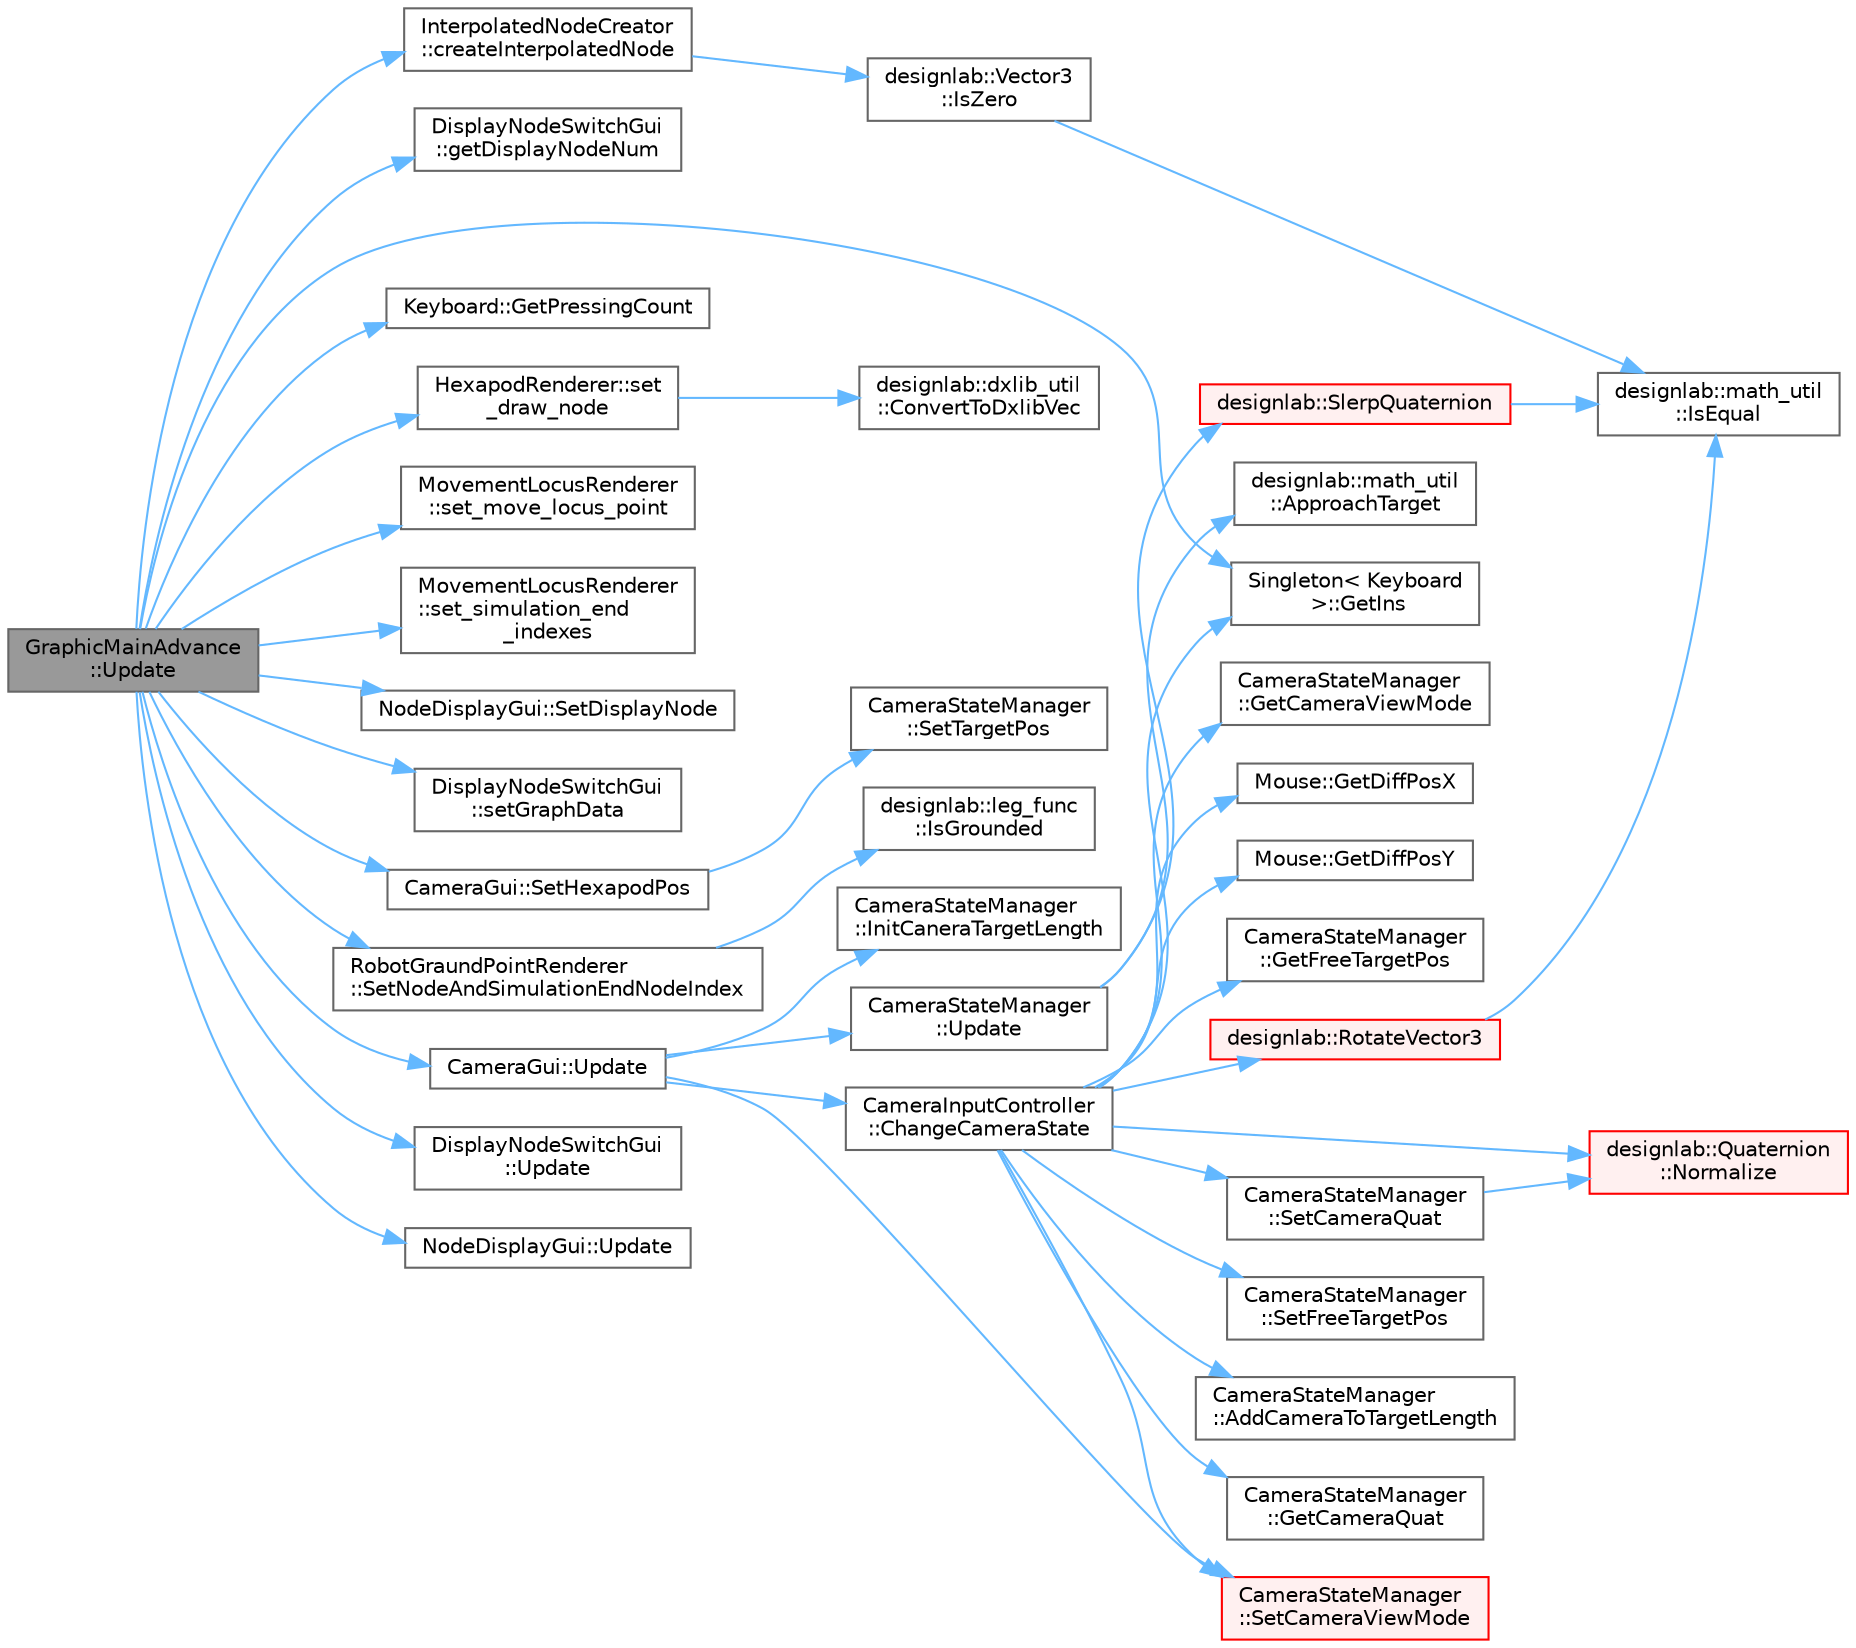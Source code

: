 digraph "GraphicMainAdvance::Update"
{
 // LATEX_PDF_SIZE
  bgcolor="transparent";
  edge [fontname=Helvetica,fontsize=10,labelfontname=Helvetica,labelfontsize=10];
  node [fontname=Helvetica,fontsize=10,shape=box,height=0.2,width=0.4];
  rankdir="LR";
  Node1 [id="Node000001",label="GraphicMainAdvance\l::Update",height=0.2,width=0.4,color="gray40", fillcolor="grey60", style="filled", fontcolor="black",tooltip="描画画面の更新を行う．純粋仮想関数のため，継承先では必ずoverrideする必要がある．"];
  Node1 -> Node2 [id="edge1_Node000001_Node000002",color="steelblue1",style="solid",tooltip=" "];
  Node2 [id="Node000002",label="InterpolatedNodeCreator\l::createInterpolatedNode",height=0.2,width=0.4,color="grey40", fillcolor="white", style="filled",URL="$class_interpolated_node_creator.html#a314093826e71fa6321b1fa5ebceaf6da",tooltip="ノード間を補間する"];
  Node2 -> Node3 [id="edge2_Node000002_Node000003",color="steelblue1",style="solid",tooltip=" "];
  Node3 [id="Node000003",label="designlab::Vector3\l::IsZero",height=0.2,width=0.4,color="grey40", fillcolor="white", style="filled",URL="$structdesignlab_1_1_vector3.html#a1a61d0a698b66fe9a856d539cec42925",tooltip="x,y,zともに絶対値が許容誤差以下の値ならばtrueを返す．"];
  Node3 -> Node4 [id="edge3_Node000003_Node000004",color="steelblue1",style="solid",tooltip=" "];
  Node4 [id="Node000004",label="designlab::math_util\l::IsEqual",height=0.2,width=0.4,color="grey40", fillcolor="white", style="filled",URL="$namespacedesignlab_1_1math__util.html#a44a42787b2445c454d3afed817c1769e",tooltip="C++において，小数同士の計算は誤差が出てしまう．誤差込みで値が等しいか調べる．"];
  Node1 -> Node5 [id="edge4_Node000001_Node000005",color="steelblue1",style="solid",tooltip=" "];
  Node5 [id="Node000005",label="DisplayNodeSwitchGui\l::getDisplayNodeNum",height=0.2,width=0.4,color="grey40", fillcolor="white", style="filled",URL="$class_display_node_switch_gui.html#aba245fa7f342e894f78d7d4a97534663",tooltip="現在表示するノードの番号を取得する"];
  Node1 -> Node6 [id="edge5_Node000001_Node000006",color="steelblue1",style="solid",tooltip=" "];
  Node6 [id="Node000006",label="Singleton\< Keyboard\l \>::GetIns",height=0.2,width=0.4,color="grey40", fillcolor="white", style="filled",URL="$class_singleton.html#a91badcd3446f8897e73bd1af9c7a37ff",tooltip="インスタンスを取得する．   このクラスを継承したクラスは クラス名::getIns()-> の形式でメンバ関数を呼び出す．"];
  Node1 -> Node7 [id="edge6_Node000001_Node000007",color="steelblue1",style="solid",tooltip=" "];
  Node7 [id="Node000007",label="Keyboard::GetPressingCount",height=0.2,width=0.4,color="grey40", fillcolor="white", style="filled",URL="$class_keyboard.html#a8bb5f43cc39e22349160068d5140e6f6",tooltip="keyCodeのキーが押されているフレーム数を取得する．"];
  Node1 -> Node8 [id="edge7_Node000001_Node000008",color="steelblue1",style="solid",tooltip=" "];
  Node8 [id="Node000008",label="HexapodRenderer::set\l_draw_node",height=0.2,width=0.4,color="grey40", fillcolor="white", style="filled",URL="$class_hexapod_renderer.html#a1da14c8e1e413d5f55a8fab7b04fb57b",tooltip="ロボットの状態を更新する．"];
  Node8 -> Node9 [id="edge8_Node000008_Node000009",color="steelblue1",style="solid",tooltip=" "];
  Node9 [id="Node000009",label="designlab::dxlib_util\l::ConvertToDxlibVec",height=0.2,width=0.4,color="grey40", fillcolor="white", style="filled",URL="$namespacedesignlab_1_1dxlib__util.html#a6873d18685f86e3d6c7675898830c6f0",tooltip="Dxlibの座標を示すVECTORと，このプログラムで使用しているVectorを変換する．   ロボット座標系は右手座標系，Dxlibは左手座標系(工学は右手・ゲームライブラリは左手が多い気がする)なの..."];
  Node1 -> Node10 [id="edge9_Node000001_Node000010",color="steelblue1",style="solid",tooltip=" "];
  Node10 [id="Node000010",label="MovementLocusRenderer\l::set_move_locus_point",height=0.2,width=0.4,color="grey40", fillcolor="white", style="filled",URL="$class_movement_locus_renderer.html#a8478cb8a72e68f6c03547bac4e5f9022",tooltip="ロボットの移動軌跡を記録する．"];
  Node1 -> Node11 [id="edge10_Node000001_Node000011",color="steelblue1",style="solid",tooltip=" "];
  Node11 [id="Node000011",label="MovementLocusRenderer\l::set_simulation_end\l_indexes",height=0.2,width=0.4,color="grey40", fillcolor="white", style="filled",URL="$class_movement_locus_renderer.html#a3d4e8da28f0dfd1d6efdf91129f88570",tooltip="シミュレーションの終了点を取得する"];
  Node1 -> Node12 [id="edge11_Node000001_Node000012",color="steelblue1",style="solid",tooltip=" "];
  Node12 [id="Node000012",label="NodeDisplayGui::SetDisplayNode",height=0.2,width=0.4,color="grey40", fillcolor="white", style="filled",URL="$class_node_display_gui.html#a7ebd117b97976bfd5885414e7cbdbb25",tooltip="表示するノードを設定する，その後関節の角度を計算し，セットする"];
  Node1 -> Node13 [id="edge12_Node000001_Node000013",color="steelblue1",style="solid",tooltip=" "];
  Node13 [id="Node000013",label="DisplayNodeSwitchGui\l::setGraphData",height=0.2,width=0.4,color="grey40", fillcolor="white", style="filled",URL="$class_display_node_switch_gui.html#ada40eaf26e259d8a3d29b03e538f9dbd",tooltip="GUIに表示するノードの情報を設定する"];
  Node1 -> Node14 [id="edge13_Node000001_Node000014",color="steelblue1",style="solid",tooltip=" "];
  Node14 [id="Node000014",label="CameraGui::SetHexapodPos",height=0.2,width=0.4,color="grey40", fillcolor="white", style="filled",URL="$class_camera_gui.html#a7e92e9302d05ea281203fc91a1108d16",tooltip="カメラが注視するロボットの座標を設定する"];
  Node14 -> Node15 [id="edge14_Node000014_Node000015",color="steelblue1",style="solid",tooltip=" "];
  Node15 [id="Node000015",label="CameraStateManager\l::SetTargetPos",height=0.2,width=0.4,color="grey40", fillcolor="white", style="filled",URL="$class_camera_state_manager.html#adfcaa7e32758f9c1e9315359c72b7c4d",tooltip="カメラの注視する目標の座標をセットする   cameraのmodeがFREE_CONTROLLED_TARGETの時はセットできない"];
  Node1 -> Node16 [id="edge15_Node000001_Node000016",color="steelblue1",style="solid",tooltip=" "];
  Node16 [id="Node000016",label="RobotGraundPointRenderer\l::SetNodeAndSimulationEndNodeIndex",height=0.2,width=0.4,color="grey40", fillcolor="white", style="filled",URL="$class_robot_graund_point_renderer.html#af5a4fa950386fdebc771a5768b17a252",tooltip=" "];
  Node16 -> Node17 [id="edge16_Node000016_Node000017",color="steelblue1",style="solid",tooltip=" "];
  Node17 [id="Node000017",label="designlab::leg_func\l::IsGrounded",height=0.2,width=0.4,color="grey40", fillcolor="white", style="filled",URL="$namespacedesignlab_1_1leg__func.html#a4b87ebe130ffec4a53e929bdb13c4ee3",tooltip="脚番号 leg_index 0 〜 5 に応じて，その脚が接地しているかを調べる．   脚は右前脚を0番として，時計回りに0,1,2,3,4,5となる．左前足が5番．"];
  Node1 -> Node18 [id="edge17_Node000001_Node000018",color="steelblue1",style="solid",tooltip=" "];
  Node18 [id="Node000018",label="CameraGui::Update",height=0.2,width=0.4,color="grey40", fillcolor="white", style="filled",URL="$class_camera_gui.html#a6acd3a19c988ec33ff84572a025ac2cd",tooltip="GUIやカメラの更新を行う"];
  Node18 -> Node19 [id="edge18_Node000018_Node000019",color="steelblue1",style="solid",tooltip=" "];
  Node19 [id="Node000019",label="CameraInputController\l::ChangeCameraState",height=0.2,width=0.4,color="grey40", fillcolor="white", style="filled",URL="$class_camera_input_controller.html#a56c0dbc23365b09d5d0c0349e880e16f",tooltip="キー入力でカメラを動かす．   基本的には毎フレーム呼び出す"];
  Node19 -> Node20 [id="edge19_Node000019_Node000020",color="steelblue1",style="solid",tooltip=" "];
  Node20 [id="Node000020",label="CameraStateManager\l::AddCameraToTargetLength",height=0.2,width=0.4,color="grey40", fillcolor="white", style="filled",URL="$class_camera_state_manager.html#ac0bc493a22d452063cc5da47544aa4be",tooltip="カメラの注視する目標の座標からカメラまでの距離を増やす"];
  Node19 -> Node21 [id="edge20_Node000019_Node000021",color="steelblue1",style="solid",tooltip=" "];
  Node21 [id="Node000021",label="CameraStateManager\l::GetCameraQuat",height=0.2,width=0.4,color="grey40", fillcolor="white", style="filled",URL="$class_camera_state_manager.html#a688c18d4cc05a744437bfda71980828a",tooltip="カメラの回転を表すクォータニオンを取得する．"];
  Node19 -> Node22 [id="edge21_Node000019_Node000022",color="steelblue1",style="solid",tooltip=" "];
  Node22 [id="Node000022",label="CameraStateManager\l::GetCameraViewMode",height=0.2,width=0.4,color="grey40", fillcolor="white", style="filled",URL="$class_camera_state_manager.html#ae36d67f526d5a63ecae8acbefe8d990a",tooltip="カメラのモードを取得する"];
  Node19 -> Node23 [id="edge22_Node000019_Node000023",color="steelblue1",style="solid",tooltip=" "];
  Node23 [id="Node000023",label="Mouse::GetDiffPosX",height=0.2,width=0.4,color="grey40", fillcolor="white", style="filled",URL="$class_mouse.html#aadc3f80b56c350f368d46821d20a40d9",tooltip="マウスカーソルの移動量を取得する．X座標は画面の左端を0として，右向きが正．これはDxlibの仕様なので変更不能．"];
  Node19 -> Node24 [id="edge23_Node000019_Node000024",color="steelblue1",style="solid",tooltip=" "];
  Node24 [id="Node000024",label="Mouse::GetDiffPosY",height=0.2,width=0.4,color="grey40", fillcolor="white", style="filled",URL="$class_mouse.html#a80c810c534e31080c302866442848003",tooltip="マウスカーソルの移動量を取得する．Y座標は画面の上端を0として，下向きが正．これはDxlibの仕様なので変更不能．"];
  Node19 -> Node25 [id="edge24_Node000019_Node000025",color="steelblue1",style="solid",tooltip=" "];
  Node25 [id="Node000025",label="CameraStateManager\l::GetFreeTargetPos",height=0.2,width=0.4,color="grey40", fillcolor="white", style="filled",URL="$class_camera_state_manager.html#ac19a039d496f5a6bc11c4e625ff1a19a",tooltip="注視点を操作する際の，カメラの注視する座標を取得する"];
  Node19 -> Node6 [id="edge25_Node000019_Node000006",color="steelblue1",style="solid",tooltip=" "];
  Node19 -> Node26 [id="edge26_Node000019_Node000026",color="steelblue1",style="solid",tooltip=" "];
  Node26 [id="Node000026",label="designlab::Quaternion\l::Normalize",height=0.2,width=0.4,color="red", fillcolor="#FFF0F0", style="filled",URL="$structdesignlab_1_1_quaternion.html#a7e53e5872a5a39da9cb6ca40a0c6e91a",tooltip="正規化したクォータニオンを返す   クォータニオンの正規化とは，ノルムを1にすること．   クォータニオンqの正規化は，q / |q| で求められる"];
  Node19 -> Node30 [id="edge27_Node000019_Node000030",color="steelblue1",style="solid",tooltip=" "];
  Node30 [id="Node000030",label="designlab::RotateVector3",height=0.2,width=0.4,color="red", fillcolor="#FFF0F0", style="filled",URL="$namespacedesignlab.html#a88a31cb8dd4fb0891393816ad574b9a8",tooltip="3次元の位置ベクトルを回転させる．"];
  Node30 -> Node4 [id="edge28_Node000030_Node000004",color="steelblue1",style="solid",tooltip=" "];
  Node19 -> Node33 [id="edge29_Node000019_Node000033",color="steelblue1",style="solid",tooltip=" "];
  Node33 [id="Node000033",label="CameraStateManager\l::SetCameraQuat",height=0.2,width=0.4,color="grey40", fillcolor="white", style="filled",URL="$class_camera_state_manager.html#a5f0f8b23dbebccb6f1caec47d9e2fcf0",tooltip="カメラのクォータニオンをセットする"];
  Node33 -> Node26 [id="edge30_Node000033_Node000026",color="steelblue1",style="solid",tooltip=" "];
  Node19 -> Node34 [id="edge31_Node000019_Node000034",color="steelblue1",style="solid",tooltip=" "];
  Node34 [id="Node000034",label="CameraStateManager\l::SetCameraViewMode",height=0.2,width=0.4,color="red", fillcolor="#FFF0F0", style="filled",URL="$class_camera_state_manager.html#aad65bb6b1a42f7d6a41d265ecd324142",tooltip="カメラのモードをセットする．同時にカメラの目標回転角度などを設定する"];
  Node19 -> Node36 [id="edge32_Node000019_Node000036",color="steelblue1",style="solid",tooltip=" "];
  Node36 [id="Node000036",label="CameraStateManager\l::SetFreeTargetPos",height=0.2,width=0.4,color="grey40", fillcolor="white", style="filled",URL="$class_camera_state_manager.html#a908c226b9fa277d5eecb159dfa87e343",tooltip="注視点を操作する際の，カメラの注視する座標をセットする"];
  Node18 -> Node37 [id="edge33_Node000018_Node000037",color="steelblue1",style="solid",tooltip=" "];
  Node37 [id="Node000037",label="CameraStateManager\l::InitCaneraTargetLength",height=0.2,width=0.4,color="grey40", fillcolor="white", style="filled",URL="$class_camera_state_manager.html#ac39a76d8c5fb81635c6487eb04b117b8",tooltip="カメラと注視点との距離を初期化する"];
  Node18 -> Node34 [id="edge34_Node000018_Node000034",color="steelblue1",style="solid",tooltip=" "];
  Node18 -> Node38 [id="edge35_Node000018_Node000038",color="steelblue1",style="solid",tooltip=" "];
  Node38 [id="Node000038",label="CameraStateManager\l::Update",height=0.2,width=0.4,color="grey40", fillcolor="white", style="filled",URL="$class_camera_state_manager.html#a5030afa746bcf15ef63107c8d34712ee",tooltip="カメラの位置などの更新を行う．毎フレーム実行すること"];
  Node38 -> Node39 [id="edge36_Node000038_Node000039",color="steelblue1",style="solid",tooltip=" "];
  Node39 [id="Node000039",label="designlab::math_util\l::ApproachTarget",height=0.2,width=0.4,color="grey40", fillcolor="white", style="filled",URL="$namespacedesignlab_1_1math__util.html#a0bb65d79aff7212b0ea64882f22b9b1b",tooltip="目標値に値を近づける関数．   適当に作っている，線形でもない，描画用なので計算に使いたいなら作り直すこと"];
  Node38 -> Node40 [id="edge37_Node000038_Node000040",color="steelblue1",style="solid",tooltip=" "];
  Node40 [id="Node000040",label="designlab::SlerpQuaternion",height=0.2,width=0.4,color="red", fillcolor="#FFF0F0", style="filled",URL="$namespacedesignlab.html#a12ea420a317fc2b34a4ee1872ce9a025",tooltip="球面線形補間を行う．"];
  Node40 -> Node4 [id="edge38_Node000040_Node000004",color="steelblue1",style="solid",tooltip=" "];
  Node1 -> Node42 [id="edge39_Node000001_Node000042",color="steelblue1",style="solid",tooltip=" "];
  Node42 [id="Node000042",label="DisplayNodeSwitchGui\l::Update",height=0.2,width=0.4,color="grey40", fillcolor="white", style="filled",URL="$class_display_node_switch_gui.html#a27202e8cde3362192f45cb4c12afa168",tooltip="GUIの更新，毎フレーム実行すること"];
  Node1 -> Node43 [id="edge40_Node000001_Node000043",color="steelblue1",style="solid",tooltip=" "];
  Node43 [id="Node000043",label="NodeDisplayGui::Update",height=0.2,width=0.4,color="grey40", fillcolor="white", style="filled",URL="$class_node_display_gui.html#a01ad92aa11f9287596dc7890231eb9cd",tooltip="GUIのボタンの更新を行う"];
}
